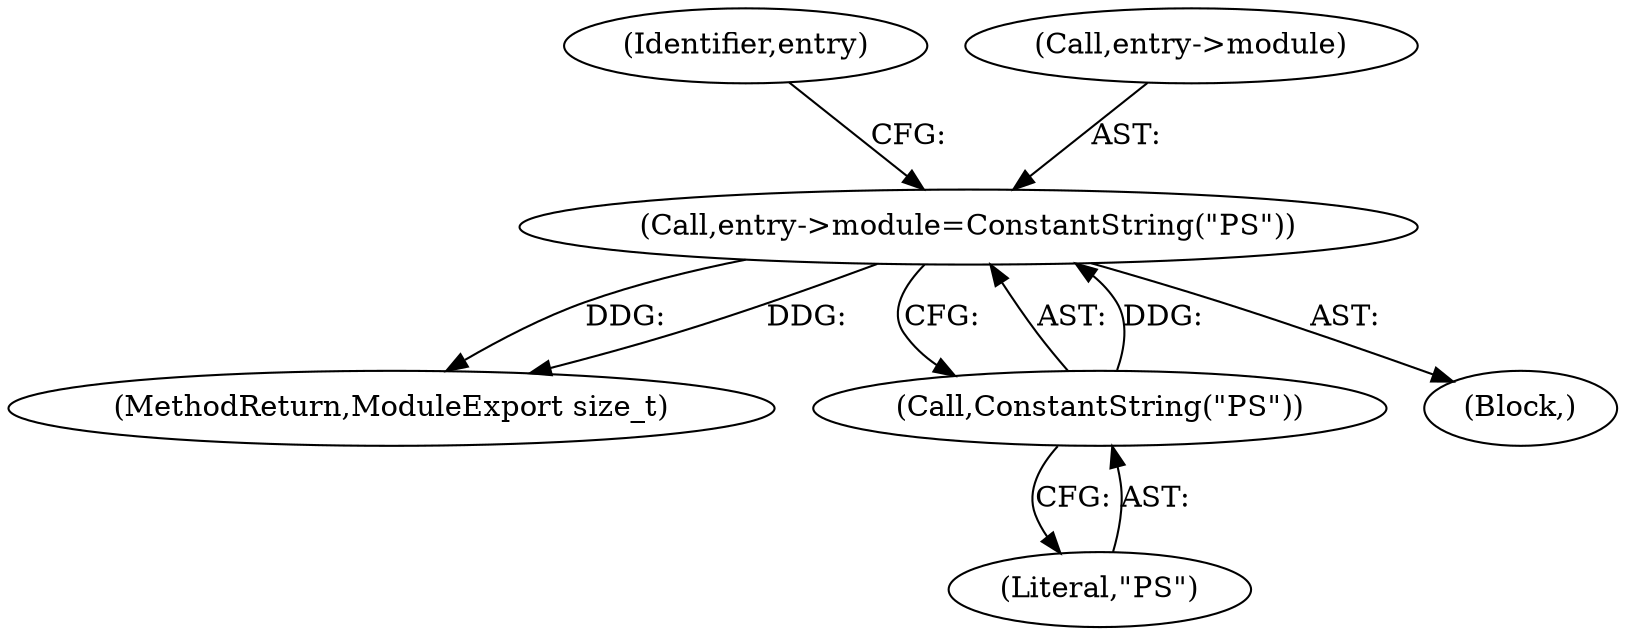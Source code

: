 digraph "0_ImageMagick_8598a497e2d1f556a34458cf54b40ba40674734c_0@pointer" {
"1000408" [label="(Call,entry->module=ConstantString(\"PS\"))"];
"1000412" [label="(Call,ConstantString(\"PS\"))"];
"1000408" [label="(Call,entry->module=ConstantString(\"PS\"))"];
"1000436" [label="(MethodReturn,ModuleExport size_t)"];
"1000413" [label="(Literal,\"PS\")"];
"1000416" [label="(Identifier,entry)"];
"1000102" [label="(Block,)"];
"1000412" [label="(Call,ConstantString(\"PS\"))"];
"1000409" [label="(Call,entry->module)"];
"1000408" -> "1000102"  [label="AST: "];
"1000408" -> "1000412"  [label="CFG: "];
"1000409" -> "1000408"  [label="AST: "];
"1000412" -> "1000408"  [label="AST: "];
"1000416" -> "1000408"  [label="CFG: "];
"1000408" -> "1000436"  [label="DDG: "];
"1000408" -> "1000436"  [label="DDG: "];
"1000412" -> "1000408"  [label="DDG: "];
"1000412" -> "1000413"  [label="CFG: "];
"1000413" -> "1000412"  [label="AST: "];
}
